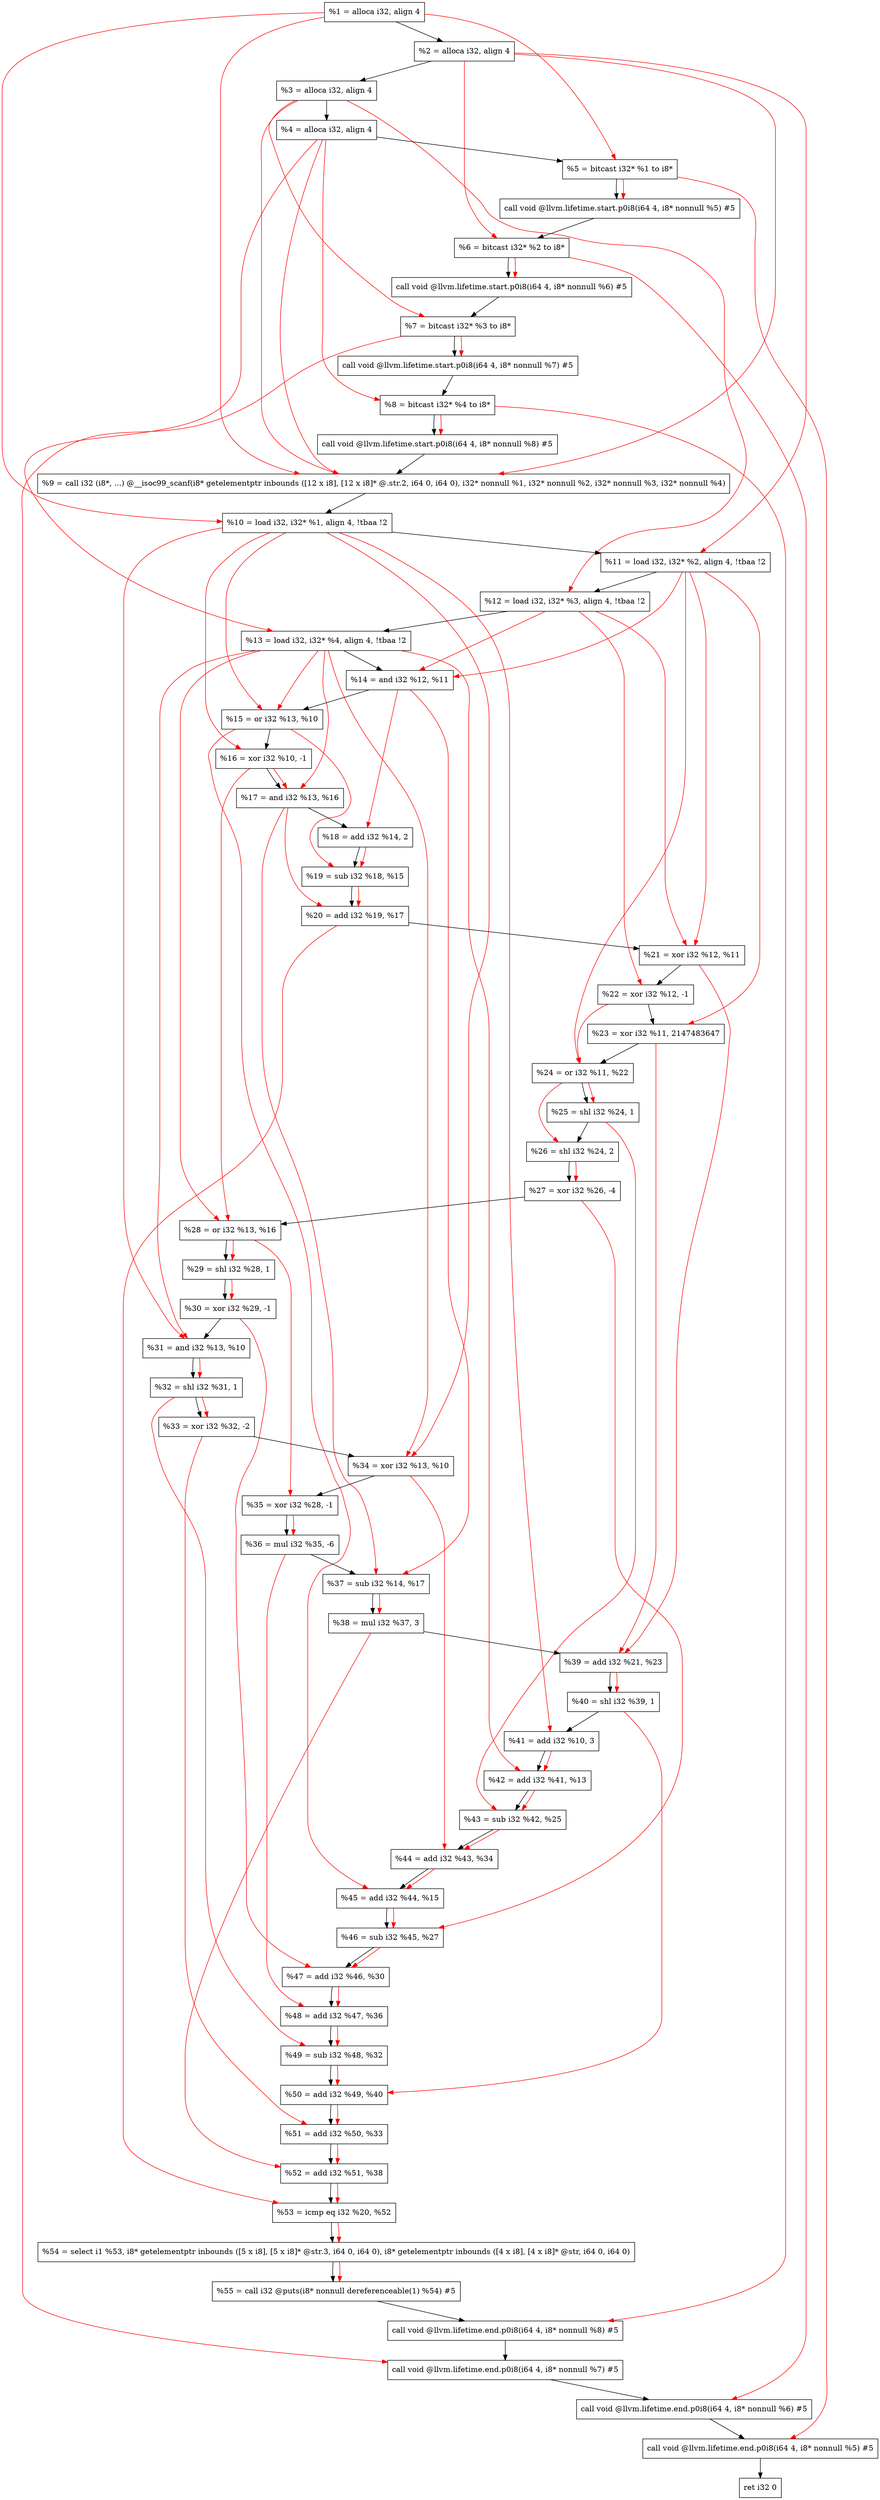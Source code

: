 digraph "DFG for'main' function" {
	Node0x1f5ec58[shape=record, label="  %1 = alloca i32, align 4"];
	Node0x1f5ecd8[shape=record, label="  %2 = alloca i32, align 4"];
	Node0x1f5ed68[shape=record, label="  %3 = alloca i32, align 4"];
	Node0x1f5edc8[shape=record, label="  %4 = alloca i32, align 4"];
	Node0x1f5ee78[shape=record, label="  %5 = bitcast i32* %1 to i8*"];
	Node0x1f5f2a8[shape=record, label="  call void @llvm.lifetime.start.p0i8(i64 4, i8* nonnull %5) #5"];
	Node0x1f5f388[shape=record, label="  %6 = bitcast i32* %2 to i8*"];
	Node0x1f5f488[shape=record, label="  call void @llvm.lifetime.start.p0i8(i64 4, i8* nonnull %6) #5"];
	Node0x1f5f548[shape=record, label="  %7 = bitcast i32* %3 to i8*"];
	Node0x1f5f5f8[shape=record, label="  call void @llvm.lifetime.start.p0i8(i64 4, i8* nonnull %7) #5"];
	Node0x1f5f6b8[shape=record, label="  %8 = bitcast i32* %4 to i8*"];
	Node0x1f5f768[shape=record, label="  call void @llvm.lifetime.start.p0i8(i64 4, i8* nonnull %8) #5"];
	Node0x1f59b50[shape=record, label="  %9 = call i32 (i8*, ...) @__isoc99_scanf(i8* getelementptr inbounds ([12 x i8], [12 x i8]* @.str.2, i64 0, i64 0), i32* nonnull %1, i32* nonnull %2, i32* nonnull %3, i32* nonnull %4)"];
	Node0x1f5f968[shape=record, label="  %10 = load i32, i32* %1, align 4, !tbaa !2"];
	Node0x1f608d8[shape=record, label="  %11 = load i32, i32* %2, align 4, !tbaa !2"];
	Node0x1f60f48[shape=record, label="  %12 = load i32, i32* %3, align 4, !tbaa !2"];
	Node0x1f60fa8[shape=record, label="  %13 = load i32, i32* %4, align 4, !tbaa !2"];
	Node0x1f61020[shape=record, label="  %14 = and i32 %12, %11"];
	Node0x1f61090[shape=record, label="  %15 = or i32 %13, %10"];
	Node0x1f61100[shape=record, label="  %16 = xor i32 %10, -1"];
	Node0x1f61170[shape=record, label="  %17 = and i32 %13, %16"];
	Node0x1f611e0[shape=record, label="  %18 = add i32 %14, 2"];
	Node0x1f61250[shape=record, label="  %19 = sub i32 %18, %15"];
	Node0x1f612c0[shape=record, label="  %20 = add i32 %19, %17"];
	Node0x1f61330[shape=record, label="  %21 = xor i32 %12, %11"];
	Node0x1f613a0[shape=record, label="  %22 = xor i32 %12, -1"];
	Node0x1f61410[shape=record, label="  %23 = xor i32 %11, 2147483647"];
	Node0x1f61480[shape=record, label="  %24 = or i32 %11, %22"];
	Node0x1f614f0[shape=record, label="  %25 = shl i32 %24, 1"];
	Node0x1f61560[shape=record, label="  %26 = shl i32 %24, 2"];
	Node0x1f615d0[shape=record, label="  %27 = xor i32 %26, -4"];
	Node0x1f61640[shape=record, label="  %28 = or i32 %13, %16"];
	Node0x1f616b0[shape=record, label="  %29 = shl i32 %28, 1"];
	Node0x1f61720[shape=record, label="  %30 = xor i32 %29, -1"];
	Node0x1f61790[shape=record, label="  %31 = and i32 %13, %10"];
	Node0x1f61800[shape=record, label="  %32 = shl i32 %31, 1"];
	Node0x1f61870[shape=record, label="  %33 = xor i32 %32, -2"];
	Node0x1f618e0[shape=record, label="  %34 = xor i32 %13, %10"];
	Node0x1f61950[shape=record, label="  %35 = xor i32 %28, -1"];
	Node0x1f619c0[shape=record, label="  %36 = mul i32 %35, -6"];
	Node0x1f61a30[shape=record, label="  %37 = sub i32 %14, %17"];
	Node0x1f61aa0[shape=record, label="  %38 = mul i32 %37, 3"];
	Node0x1f61b10[shape=record, label="  %39 = add i32 %21, %23"];
	Node0x1f61b80[shape=record, label="  %40 = shl i32 %39, 1"];
	Node0x1f61bf0[shape=record, label="  %41 = add i32 %10, 3"];
	Node0x1f61c60[shape=record, label="  %42 = add i32 %41, %13"];
	Node0x1f61cd0[shape=record, label="  %43 = sub i32 %42, %25"];
	Node0x1f61d40[shape=record, label="  %44 = add i32 %43, %34"];
	Node0x1f61db0[shape=record, label="  %45 = add i32 %44, %15"];
	Node0x1f61e20[shape=record, label="  %46 = sub i32 %45, %27"];
	Node0x1f61e90[shape=record, label="  %47 = add i32 %46, %30"];
	Node0x1f61f00[shape=record, label="  %48 = add i32 %47, %36"];
	Node0x1f61f70[shape=record, label="  %49 = sub i32 %48, %32"];
	Node0x1f61fe0[shape=record, label="  %50 = add i32 %49, %40"];
	Node0x1f62050[shape=record, label="  %51 = add i32 %50, %33"];
	Node0x1f620c0[shape=record, label="  %52 = add i32 %51, %38"];
	Node0x1f62130[shape=record, label="  %53 = icmp eq i32 %20, %52"];
	Node0x1efe8b8[shape=record, label="  %54 = select i1 %53, i8* getelementptr inbounds ([5 x i8], [5 x i8]* @str.3, i64 0, i64 0), i8* getelementptr inbounds ([4 x i8], [4 x i8]* @str, i64 0, i64 0)"];
	Node0x1f621c0[shape=record, label="  %55 = call i32 @puts(i8* nonnull dereferenceable(1) %54) #5"];
	Node0x1f62468[shape=record, label="  call void @llvm.lifetime.end.p0i8(i64 4, i8* nonnull %8) #5"];
	Node0x1f625c8[shape=record, label="  call void @llvm.lifetime.end.p0i8(i64 4, i8* nonnull %7) #5"];
	Node0x1f626d8[shape=record, label="  call void @llvm.lifetime.end.p0i8(i64 4, i8* nonnull %6) #5"];
	Node0x1f627e8[shape=record, label="  call void @llvm.lifetime.end.p0i8(i64 4, i8* nonnull %5) #5"];
	Node0x1f628a8[shape=record, label="  ret i32 0"];
	Node0x1f5ec58 -> Node0x1f5ecd8;
	Node0x1f5ecd8 -> Node0x1f5ed68;
	Node0x1f5ed68 -> Node0x1f5edc8;
	Node0x1f5edc8 -> Node0x1f5ee78;
	Node0x1f5ee78 -> Node0x1f5f2a8;
	Node0x1f5f2a8 -> Node0x1f5f388;
	Node0x1f5f388 -> Node0x1f5f488;
	Node0x1f5f488 -> Node0x1f5f548;
	Node0x1f5f548 -> Node0x1f5f5f8;
	Node0x1f5f5f8 -> Node0x1f5f6b8;
	Node0x1f5f6b8 -> Node0x1f5f768;
	Node0x1f5f768 -> Node0x1f59b50;
	Node0x1f59b50 -> Node0x1f5f968;
	Node0x1f5f968 -> Node0x1f608d8;
	Node0x1f608d8 -> Node0x1f60f48;
	Node0x1f60f48 -> Node0x1f60fa8;
	Node0x1f60fa8 -> Node0x1f61020;
	Node0x1f61020 -> Node0x1f61090;
	Node0x1f61090 -> Node0x1f61100;
	Node0x1f61100 -> Node0x1f61170;
	Node0x1f61170 -> Node0x1f611e0;
	Node0x1f611e0 -> Node0x1f61250;
	Node0x1f61250 -> Node0x1f612c0;
	Node0x1f612c0 -> Node0x1f61330;
	Node0x1f61330 -> Node0x1f613a0;
	Node0x1f613a0 -> Node0x1f61410;
	Node0x1f61410 -> Node0x1f61480;
	Node0x1f61480 -> Node0x1f614f0;
	Node0x1f614f0 -> Node0x1f61560;
	Node0x1f61560 -> Node0x1f615d0;
	Node0x1f615d0 -> Node0x1f61640;
	Node0x1f61640 -> Node0x1f616b0;
	Node0x1f616b0 -> Node0x1f61720;
	Node0x1f61720 -> Node0x1f61790;
	Node0x1f61790 -> Node0x1f61800;
	Node0x1f61800 -> Node0x1f61870;
	Node0x1f61870 -> Node0x1f618e0;
	Node0x1f618e0 -> Node0x1f61950;
	Node0x1f61950 -> Node0x1f619c0;
	Node0x1f619c0 -> Node0x1f61a30;
	Node0x1f61a30 -> Node0x1f61aa0;
	Node0x1f61aa0 -> Node0x1f61b10;
	Node0x1f61b10 -> Node0x1f61b80;
	Node0x1f61b80 -> Node0x1f61bf0;
	Node0x1f61bf0 -> Node0x1f61c60;
	Node0x1f61c60 -> Node0x1f61cd0;
	Node0x1f61cd0 -> Node0x1f61d40;
	Node0x1f61d40 -> Node0x1f61db0;
	Node0x1f61db0 -> Node0x1f61e20;
	Node0x1f61e20 -> Node0x1f61e90;
	Node0x1f61e90 -> Node0x1f61f00;
	Node0x1f61f00 -> Node0x1f61f70;
	Node0x1f61f70 -> Node0x1f61fe0;
	Node0x1f61fe0 -> Node0x1f62050;
	Node0x1f62050 -> Node0x1f620c0;
	Node0x1f620c0 -> Node0x1f62130;
	Node0x1f62130 -> Node0x1efe8b8;
	Node0x1efe8b8 -> Node0x1f621c0;
	Node0x1f621c0 -> Node0x1f62468;
	Node0x1f62468 -> Node0x1f625c8;
	Node0x1f625c8 -> Node0x1f626d8;
	Node0x1f626d8 -> Node0x1f627e8;
	Node0x1f627e8 -> Node0x1f628a8;
edge [color=red]
	Node0x1f5ec58 -> Node0x1f5ee78;
	Node0x1f5ee78 -> Node0x1f5f2a8;
	Node0x1f5ecd8 -> Node0x1f5f388;
	Node0x1f5f388 -> Node0x1f5f488;
	Node0x1f5ed68 -> Node0x1f5f548;
	Node0x1f5f548 -> Node0x1f5f5f8;
	Node0x1f5edc8 -> Node0x1f5f6b8;
	Node0x1f5f6b8 -> Node0x1f5f768;
	Node0x1f5ec58 -> Node0x1f59b50;
	Node0x1f5ecd8 -> Node0x1f59b50;
	Node0x1f5ed68 -> Node0x1f59b50;
	Node0x1f5edc8 -> Node0x1f59b50;
	Node0x1f5ec58 -> Node0x1f5f968;
	Node0x1f5ecd8 -> Node0x1f608d8;
	Node0x1f5ed68 -> Node0x1f60f48;
	Node0x1f5edc8 -> Node0x1f60fa8;
	Node0x1f60f48 -> Node0x1f61020;
	Node0x1f608d8 -> Node0x1f61020;
	Node0x1f60fa8 -> Node0x1f61090;
	Node0x1f5f968 -> Node0x1f61090;
	Node0x1f5f968 -> Node0x1f61100;
	Node0x1f60fa8 -> Node0x1f61170;
	Node0x1f61100 -> Node0x1f61170;
	Node0x1f61020 -> Node0x1f611e0;
	Node0x1f611e0 -> Node0x1f61250;
	Node0x1f61090 -> Node0x1f61250;
	Node0x1f61250 -> Node0x1f612c0;
	Node0x1f61170 -> Node0x1f612c0;
	Node0x1f60f48 -> Node0x1f61330;
	Node0x1f608d8 -> Node0x1f61330;
	Node0x1f60f48 -> Node0x1f613a0;
	Node0x1f608d8 -> Node0x1f61410;
	Node0x1f608d8 -> Node0x1f61480;
	Node0x1f613a0 -> Node0x1f61480;
	Node0x1f61480 -> Node0x1f614f0;
	Node0x1f61480 -> Node0x1f61560;
	Node0x1f61560 -> Node0x1f615d0;
	Node0x1f60fa8 -> Node0x1f61640;
	Node0x1f61100 -> Node0x1f61640;
	Node0x1f61640 -> Node0x1f616b0;
	Node0x1f616b0 -> Node0x1f61720;
	Node0x1f60fa8 -> Node0x1f61790;
	Node0x1f5f968 -> Node0x1f61790;
	Node0x1f61790 -> Node0x1f61800;
	Node0x1f61800 -> Node0x1f61870;
	Node0x1f60fa8 -> Node0x1f618e0;
	Node0x1f5f968 -> Node0x1f618e0;
	Node0x1f61640 -> Node0x1f61950;
	Node0x1f61950 -> Node0x1f619c0;
	Node0x1f61020 -> Node0x1f61a30;
	Node0x1f61170 -> Node0x1f61a30;
	Node0x1f61a30 -> Node0x1f61aa0;
	Node0x1f61330 -> Node0x1f61b10;
	Node0x1f61410 -> Node0x1f61b10;
	Node0x1f61b10 -> Node0x1f61b80;
	Node0x1f5f968 -> Node0x1f61bf0;
	Node0x1f61bf0 -> Node0x1f61c60;
	Node0x1f60fa8 -> Node0x1f61c60;
	Node0x1f61c60 -> Node0x1f61cd0;
	Node0x1f614f0 -> Node0x1f61cd0;
	Node0x1f61cd0 -> Node0x1f61d40;
	Node0x1f618e0 -> Node0x1f61d40;
	Node0x1f61d40 -> Node0x1f61db0;
	Node0x1f61090 -> Node0x1f61db0;
	Node0x1f61db0 -> Node0x1f61e20;
	Node0x1f615d0 -> Node0x1f61e20;
	Node0x1f61e20 -> Node0x1f61e90;
	Node0x1f61720 -> Node0x1f61e90;
	Node0x1f61e90 -> Node0x1f61f00;
	Node0x1f619c0 -> Node0x1f61f00;
	Node0x1f61f00 -> Node0x1f61f70;
	Node0x1f61800 -> Node0x1f61f70;
	Node0x1f61f70 -> Node0x1f61fe0;
	Node0x1f61b80 -> Node0x1f61fe0;
	Node0x1f61fe0 -> Node0x1f62050;
	Node0x1f61870 -> Node0x1f62050;
	Node0x1f62050 -> Node0x1f620c0;
	Node0x1f61aa0 -> Node0x1f620c0;
	Node0x1f612c0 -> Node0x1f62130;
	Node0x1f620c0 -> Node0x1f62130;
	Node0x1f62130 -> Node0x1efe8b8;
	Node0x1efe8b8 -> Node0x1f621c0;
	Node0x1f5f6b8 -> Node0x1f62468;
	Node0x1f5f548 -> Node0x1f625c8;
	Node0x1f5f388 -> Node0x1f626d8;
	Node0x1f5ee78 -> Node0x1f627e8;
}
